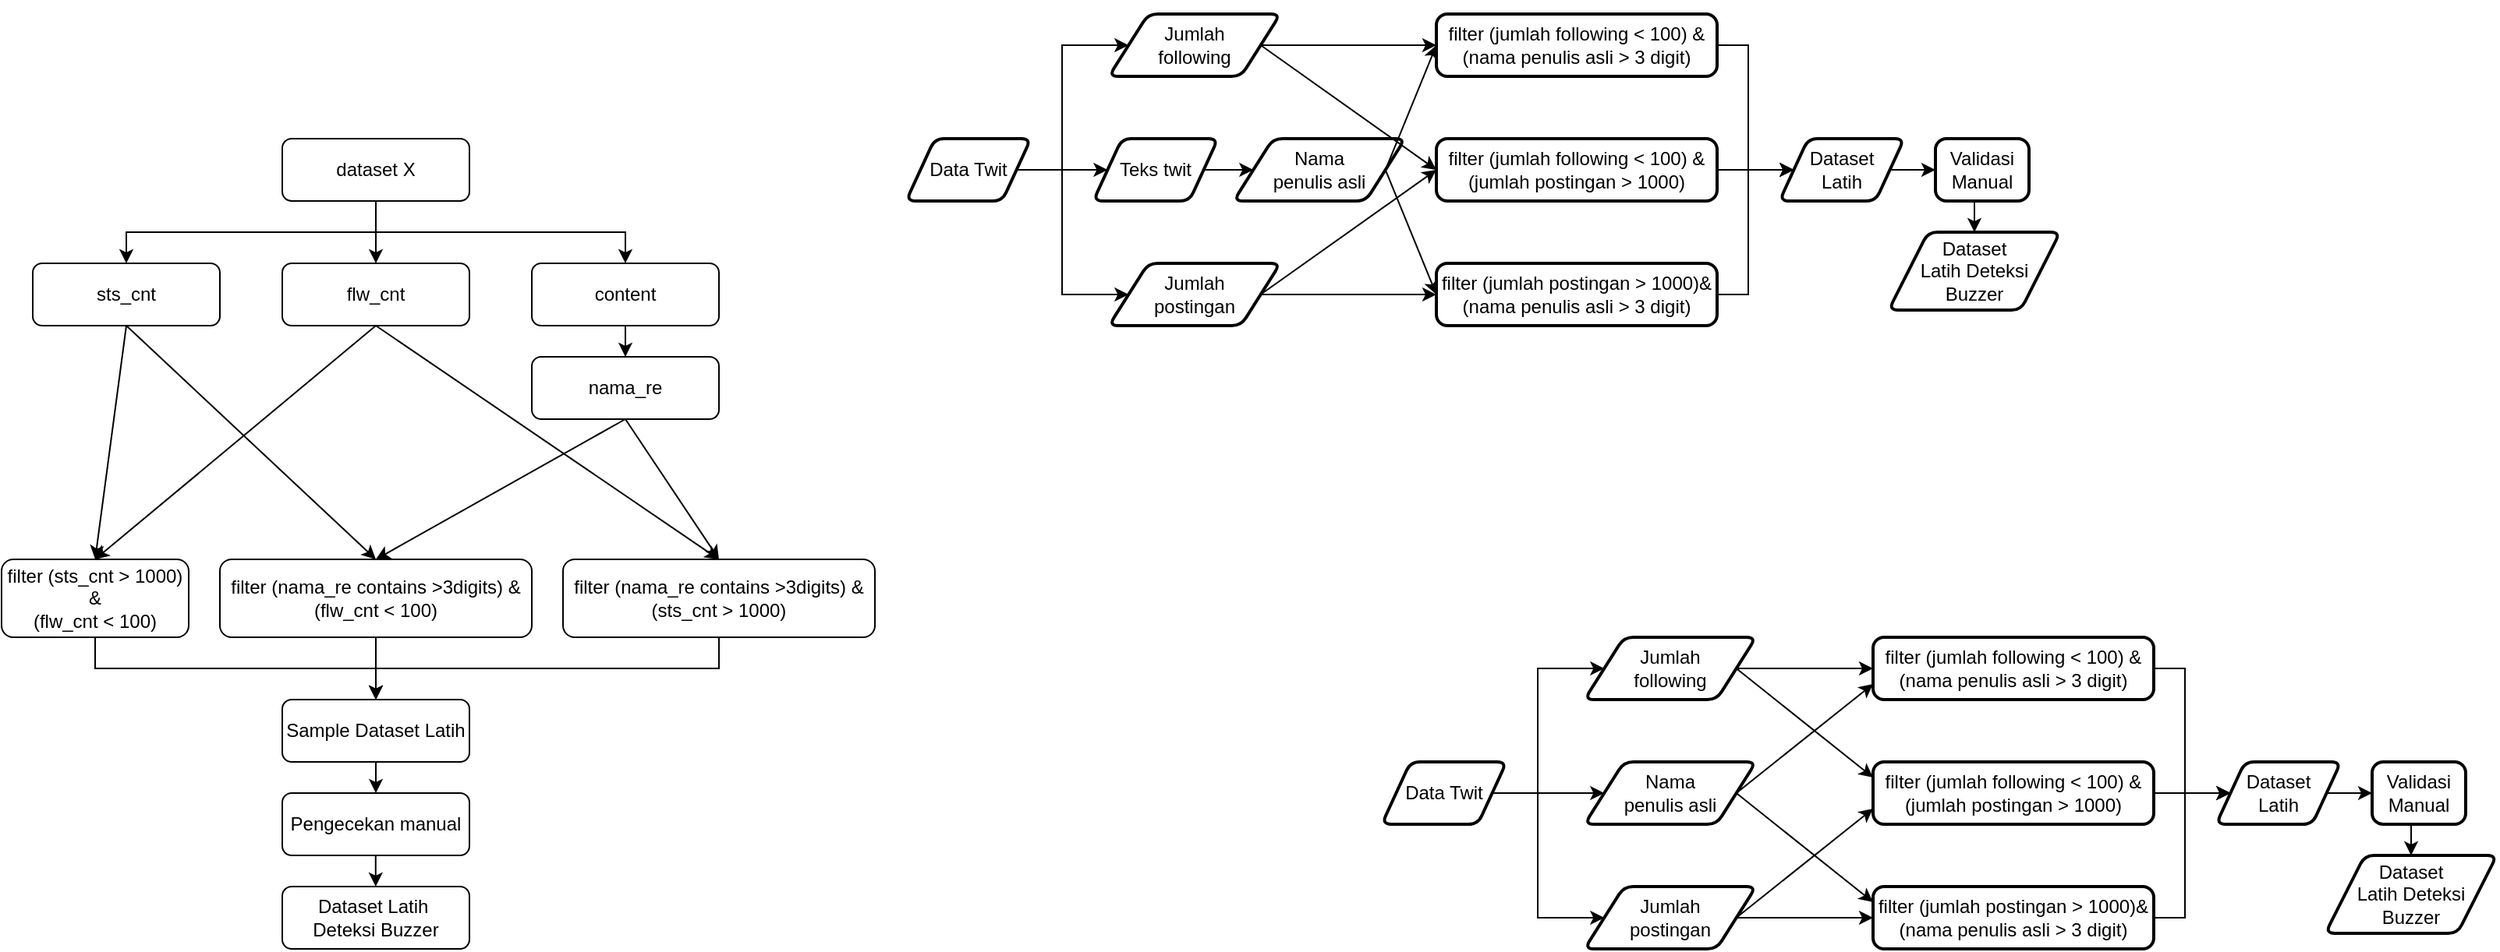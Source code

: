 <mxfile version="24.7.5">
  <diagram name="Page-1" id="p30NI1ViAgntARm7wmjN">
    <mxGraphModel grid="1" page="1" gridSize="10" guides="1" tooltips="1" connect="1" arrows="1" fold="1" pageScale="1" pageWidth="850" pageHeight="1100" math="0" shadow="0">
      <root>
        <mxCell id="0" />
        <mxCell id="1" parent="0" />
        <mxCell id="aUC6Q6Wzll9-7zqiY6J1-7" value="" style="edgeStyle=orthogonalEdgeStyle;rounded=0;orthogonalLoop=1;jettySize=auto;html=1;" edge="1" parent="1" source="aUC6Q6Wzll9-7zqiY6J1-1" target="aUC6Q6Wzll9-7zqiY6J1-4">
          <mxGeometry relative="1" as="geometry" />
        </mxCell>
        <mxCell id="aUC6Q6Wzll9-7zqiY6J1-1" value="dataset X" style="rounded=1;whiteSpace=wrap;html=1;" vertex="1" parent="1">
          <mxGeometry x="200" y="80" width="120" height="40" as="geometry" />
        </mxCell>
        <mxCell id="aUC6Q6Wzll9-7zqiY6J1-3" value="sts_cnt" style="rounded=1;whiteSpace=wrap;html=1;" vertex="1" parent="1">
          <mxGeometry x="40" y="160" width="120" height="40" as="geometry" />
        </mxCell>
        <mxCell id="aUC6Q6Wzll9-7zqiY6J1-4" value="flw_cnt" style="rounded=1;whiteSpace=wrap;html=1;" vertex="1" parent="1">
          <mxGeometry x="200" y="160" width="120" height="40" as="geometry" />
        </mxCell>
        <mxCell id="aUC6Q6Wzll9-7zqiY6J1-11" value="" style="edgeStyle=orthogonalEdgeStyle;rounded=0;orthogonalLoop=1;jettySize=auto;html=1;" edge="1" parent="1" source="aUC6Q6Wzll9-7zqiY6J1-5" target="aUC6Q6Wzll9-7zqiY6J1-6">
          <mxGeometry relative="1" as="geometry" />
        </mxCell>
        <mxCell id="aUC6Q6Wzll9-7zqiY6J1-5" value="content" style="rounded=1;whiteSpace=wrap;html=1;" vertex="1" parent="1">
          <mxGeometry x="360" y="160" width="120" height="40" as="geometry" />
        </mxCell>
        <mxCell id="aUC6Q6Wzll9-7zqiY6J1-6" value="nama_re" style="rounded=1;whiteSpace=wrap;html=1;" vertex="1" parent="1">
          <mxGeometry x="360" y="220" width="120" height="40" as="geometry" />
        </mxCell>
        <mxCell id="aUC6Q6Wzll9-7zqiY6J1-8" value="" style="endArrow=classic;html=1;rounded=0;exitX=0.5;exitY=1;exitDx=0;exitDy=0;entryX=0.5;entryY=0;entryDx=0;entryDy=0;" edge="1" parent="1" source="aUC6Q6Wzll9-7zqiY6J1-1" target="aUC6Q6Wzll9-7zqiY6J1-3">
          <mxGeometry width="50" height="50" relative="1" as="geometry">
            <mxPoint x="310" y="370" as="sourcePoint" />
            <mxPoint x="360" y="320" as="targetPoint" />
            <Array as="points">
              <mxPoint x="260" y="140" />
              <mxPoint x="100" y="140" />
            </Array>
          </mxGeometry>
        </mxCell>
        <mxCell id="aUC6Q6Wzll9-7zqiY6J1-10" value="" style="endArrow=classic;html=1;rounded=0;entryX=0.5;entryY=0;entryDx=0;entryDy=0;" edge="1" parent="1" target="aUC6Q6Wzll9-7zqiY6J1-5">
          <mxGeometry width="50" height="50" relative="1" as="geometry">
            <mxPoint x="260" y="120" as="sourcePoint" />
            <mxPoint x="110" y="170" as="targetPoint" />
            <Array as="points">
              <mxPoint x="260" y="140" />
              <mxPoint x="420" y="140" />
            </Array>
          </mxGeometry>
        </mxCell>
        <mxCell id="Q5uSWT1oFPIllIusk-IL-10" value="" style="edgeStyle=orthogonalEdgeStyle;rounded=0;orthogonalLoop=1;jettySize=auto;html=1;" edge="1" parent="1" source="aUC6Q6Wzll9-7zqiY6J1-14" target="Q5uSWT1oFPIllIusk-IL-9">
          <mxGeometry relative="1" as="geometry" />
        </mxCell>
        <mxCell id="aUC6Q6Wzll9-7zqiY6J1-14" value="&lt;div&gt;filter (nama_re contains &amp;gt;3digits) &amp;amp;&lt;/div&gt;&lt;div&gt;(flw_cnt &amp;lt; 100)&lt;br&gt;&lt;/div&gt;" style="rounded=1;whiteSpace=wrap;html=1;" vertex="1" parent="1">
          <mxGeometry x="160" y="350" width="200" height="50" as="geometry" />
        </mxCell>
        <mxCell id="aUC6Q6Wzll9-7zqiY6J1-15" value="&lt;div&gt;filter (sts_cnt &amp;gt; 1000) &amp;amp;&lt;/div&gt;&lt;div&gt;(flw_cnt &amp;lt; 100)&lt;br&gt;&lt;/div&gt;" style="rounded=1;whiteSpace=wrap;html=1;" vertex="1" parent="1">
          <mxGeometry x="20" y="350" width="120" height="50" as="geometry" />
        </mxCell>
        <mxCell id="aUC6Q6Wzll9-7zqiY6J1-16" value="&lt;div&gt;filter (nama_re contains &amp;gt;3digits) &amp;amp;&lt;/div&gt;&lt;div&gt;(sts_cnt &amp;gt; 1000)&lt;br&gt;&lt;/div&gt;" style="rounded=1;whiteSpace=wrap;html=1;" vertex="1" parent="1">
          <mxGeometry x="380" y="350" width="200" height="50" as="geometry" />
        </mxCell>
        <mxCell id="Q5uSWT1oFPIllIusk-IL-3" value="" style="endArrow=classic;html=1;rounded=0;entryX=0.5;entryY=0;entryDx=0;entryDy=0;" edge="1" parent="1" target="aUC6Q6Wzll9-7zqiY6J1-15">
          <mxGeometry width="50" height="50" relative="1" as="geometry">
            <mxPoint x="100" y="200" as="sourcePoint" />
            <mxPoint x="500" y="340" as="targetPoint" />
          </mxGeometry>
        </mxCell>
        <mxCell id="Q5uSWT1oFPIllIusk-IL-4" value="" style="endArrow=classic;html=1;rounded=0;exitX=0.5;exitY=1;exitDx=0;exitDy=0;entryX=0.5;entryY=0;entryDx=0;entryDy=0;" edge="1" parent="1" source="aUC6Q6Wzll9-7zqiY6J1-4" target="aUC6Q6Wzll9-7zqiY6J1-15">
          <mxGeometry width="50" height="50" relative="1" as="geometry">
            <mxPoint x="580" y="420" as="sourcePoint" />
            <mxPoint x="630" y="370" as="targetPoint" />
          </mxGeometry>
        </mxCell>
        <mxCell id="Q5uSWT1oFPIllIusk-IL-5" value="" style="endArrow=classic;html=1;rounded=0;exitX=0.5;exitY=1;exitDx=0;exitDy=0;entryX=0.5;entryY=0;entryDx=0;entryDy=0;" edge="1" parent="1" source="aUC6Q6Wzll9-7zqiY6J1-6" target="aUC6Q6Wzll9-7zqiY6J1-16">
          <mxGeometry width="50" height="50" relative="1" as="geometry">
            <mxPoint x="630" y="410" as="sourcePoint" />
            <mxPoint x="680" y="360" as="targetPoint" />
          </mxGeometry>
        </mxCell>
        <mxCell id="Q5uSWT1oFPIllIusk-IL-6" value="" style="endArrow=classic;html=1;rounded=0;exitX=0.5;exitY=1;exitDx=0;exitDy=0;entryX=0.5;entryY=0;entryDx=0;entryDy=0;" edge="1" parent="1" source="aUC6Q6Wzll9-7zqiY6J1-6" target="aUC6Q6Wzll9-7zqiY6J1-14">
          <mxGeometry width="50" height="50" relative="1" as="geometry">
            <mxPoint x="430" y="270" as="sourcePoint" />
            <mxPoint x="590" y="330" as="targetPoint" />
          </mxGeometry>
        </mxCell>
        <mxCell id="Q5uSWT1oFPIllIusk-IL-7" value="" style="endArrow=classic;html=1;rounded=0;exitX=0.5;exitY=1;exitDx=0;exitDy=0;entryX=0.5;entryY=0;entryDx=0;entryDy=0;" edge="1" parent="1" source="aUC6Q6Wzll9-7zqiY6J1-3" target="aUC6Q6Wzll9-7zqiY6J1-14">
          <mxGeometry width="50" height="50" relative="1" as="geometry">
            <mxPoint x="640" y="390" as="sourcePoint" />
            <mxPoint x="220" y="300" as="targetPoint" />
          </mxGeometry>
        </mxCell>
        <mxCell id="Q5uSWT1oFPIllIusk-IL-8" value="" style="endArrow=classic;html=1;rounded=0;exitX=0.5;exitY=1;exitDx=0;exitDy=0;entryX=0.5;entryY=0;entryDx=0;entryDy=0;" edge="1" parent="1" source="aUC6Q6Wzll9-7zqiY6J1-4" target="aUC6Q6Wzll9-7zqiY6J1-16">
          <mxGeometry width="50" height="50" relative="1" as="geometry">
            <mxPoint x="640" y="390" as="sourcePoint" />
            <mxPoint x="690" y="340" as="targetPoint" />
          </mxGeometry>
        </mxCell>
        <mxCell id="Q5uSWT1oFPIllIusk-IL-9" value="Sample Dataset Latih" style="rounded=1;whiteSpace=wrap;html=1;" vertex="1" parent="1">
          <mxGeometry x="200" y="440" width="120" height="40" as="geometry" />
        </mxCell>
        <mxCell id="Q5uSWT1oFPIllIusk-IL-11" value="" style="endArrow=classic;html=1;rounded=0;exitX=0.5;exitY=1;exitDx=0;exitDy=0;entryX=0.5;entryY=0;entryDx=0;entryDy=0;" edge="1" parent="1" source="aUC6Q6Wzll9-7zqiY6J1-15" target="Q5uSWT1oFPIllIusk-IL-9">
          <mxGeometry width="50" height="50" relative="1" as="geometry">
            <mxPoint x="470" y="410" as="sourcePoint" />
            <mxPoint x="520" y="360" as="targetPoint" />
            <Array as="points">
              <mxPoint x="80" y="420" />
              <mxPoint x="260" y="420" />
            </Array>
          </mxGeometry>
        </mxCell>
        <mxCell id="Q5uSWT1oFPIllIusk-IL-12" value="" style="endArrow=classic;html=1;rounded=0;exitX=0.5;exitY=1;exitDx=0;exitDy=0;entryX=0.5;entryY=0;entryDx=0;entryDy=0;" edge="1" parent="1" source="aUC6Q6Wzll9-7zqiY6J1-16" target="Q5uSWT1oFPIllIusk-IL-9">
          <mxGeometry width="50" height="50" relative="1" as="geometry">
            <mxPoint x="360" y="480" as="sourcePoint" />
            <mxPoint x="410" y="430" as="targetPoint" />
            <Array as="points">
              <mxPoint x="480" y="420" />
              <mxPoint x="260" y="420" />
            </Array>
          </mxGeometry>
        </mxCell>
        <mxCell id="Q5uSWT1oFPIllIusk-IL-13" value="Pengecekan manual" style="rounded=1;whiteSpace=wrap;html=1;" vertex="1" parent="1">
          <mxGeometry x="200" y="500" width="120" height="40" as="geometry" />
        </mxCell>
        <mxCell id="Q5uSWT1oFPIllIusk-IL-14" value="&lt;div&gt;Dataset Latih&amp;nbsp;&lt;/div&gt;&lt;div&gt;Deteksi Buzzer&lt;/div&gt;" style="rounded=1;whiteSpace=wrap;html=1;" vertex="1" parent="1">
          <mxGeometry x="200" y="560" width="120" height="40" as="geometry" />
        </mxCell>
        <mxCell id="Q5uSWT1oFPIllIusk-IL-16" value="" style="endArrow=classic;html=1;rounded=0;exitX=0.5;exitY=1;exitDx=0;exitDy=0;entryX=0.5;entryY=0;entryDx=0;entryDy=0;" edge="1" parent="1" source="Q5uSWT1oFPIllIusk-IL-9" target="Q5uSWT1oFPIllIusk-IL-13">
          <mxGeometry width="50" height="50" relative="1" as="geometry">
            <mxPoint x="290" y="540" as="sourcePoint" />
            <mxPoint x="340" y="490" as="targetPoint" />
          </mxGeometry>
        </mxCell>
        <mxCell id="Q5uSWT1oFPIllIusk-IL-17" value="" style="endArrow=classic;html=1;rounded=0;exitX=0.5;exitY=1;exitDx=0;exitDy=0;entryX=0.5;entryY=0;entryDx=0;entryDy=0;" edge="1" parent="1">
          <mxGeometry width="50" height="50" relative="1" as="geometry">
            <mxPoint x="259.88" y="540" as="sourcePoint" />
            <mxPoint x="259.88" y="560" as="targetPoint" />
          </mxGeometry>
        </mxCell>
        <mxCell id="q4nBlOnI2OoERigNED5n-14" value="" style="edgeStyle=orthogonalEdgeStyle;rounded=0;orthogonalLoop=1;jettySize=auto;html=1;" edge="1" parent="1" source="q4nBlOnI2OoERigNED5n-1" target="q4nBlOnI2OoERigNED5n-5">
          <mxGeometry relative="1" as="geometry" />
        </mxCell>
        <mxCell id="q4nBlOnI2OoERigNED5n-1" value="Data Twit" style="shape=parallelogram;html=1;strokeWidth=2;perimeter=parallelogramPerimeter;whiteSpace=wrap;rounded=1;arcSize=12;size=0.23;" vertex="1" parent="1">
          <mxGeometry x="600" y="80" width="80" height="40" as="geometry" />
        </mxCell>
        <mxCell id="q4nBlOnI2OoERigNED5n-2" value="Jumlah&lt;br&gt;following" style="shape=parallelogram;html=1;strokeWidth=2;perimeter=parallelogramPerimeter;whiteSpace=wrap;rounded=1;arcSize=12;size=0.23;" vertex="1" parent="1">
          <mxGeometry x="730" width="110" height="40" as="geometry" />
        </mxCell>
        <mxCell id="q4nBlOnI2OoERigNED5n-21" style="edgeStyle=orthogonalEdgeStyle;rounded=0;orthogonalLoop=1;jettySize=auto;html=1;exitX=1;exitY=0.5;exitDx=0;exitDy=0;entryX=0;entryY=0.5;entryDx=0;entryDy=0;" edge="1" parent="1" source="q4nBlOnI2OoERigNED5n-5" target="q4nBlOnI2OoERigNED5n-7">
          <mxGeometry relative="1" as="geometry" />
        </mxCell>
        <mxCell id="q4nBlOnI2OoERigNED5n-5" value="Teks twit" style="shape=parallelogram;html=1;strokeWidth=2;perimeter=parallelogramPerimeter;whiteSpace=wrap;rounded=1;arcSize=12;size=0.23;" vertex="1" parent="1">
          <mxGeometry x="720" y="80" width="80" height="40" as="geometry" />
        </mxCell>
        <mxCell id="q4nBlOnI2OoERigNED5n-6" value="Jumlah&lt;br&gt;postingan" style="shape=parallelogram;html=1;strokeWidth=2;perimeter=parallelogramPerimeter;whiteSpace=wrap;rounded=1;arcSize=12;size=0.23;" vertex="1" parent="1">
          <mxGeometry x="730" y="160" width="110" height="40" as="geometry" />
        </mxCell>
        <mxCell id="q4nBlOnI2OoERigNED5n-7" value="Nama &lt;br&gt;penulis asli" style="shape=parallelogram;html=1;strokeWidth=2;perimeter=parallelogramPerimeter;whiteSpace=wrap;rounded=1;arcSize=12;size=0.23;" vertex="1" parent="1">
          <mxGeometry x="810" y="80" width="110" height="40" as="geometry" />
        </mxCell>
        <mxCell id="q4nBlOnI2OoERigNED5n-33" style="edgeStyle=orthogonalEdgeStyle;rounded=0;orthogonalLoop=1;jettySize=auto;html=1;exitX=1;exitY=0.5;exitDx=0;exitDy=0;entryX=0;entryY=0.5;entryDx=0;entryDy=0;" edge="1" parent="1" source="q4nBlOnI2OoERigNED5n-13" target="q4nBlOnI2OoERigNED5n-32">
          <mxGeometry relative="1" as="geometry">
            <Array as="points">
              <mxPoint x="1140" y="20" />
              <mxPoint x="1140" y="100" />
            </Array>
          </mxGeometry>
        </mxCell>
        <mxCell id="q4nBlOnI2OoERigNED5n-13" value="&lt;br&gt;&lt;div&gt;filter&amp;nbsp;(jumlah following &amp;lt; 100) &amp;amp; (nama penulis asli &amp;gt; 3 digit)&lt;br&gt;&lt;br&gt;&lt;/div&gt;" style="rounded=1;whiteSpace=wrap;html=1;absoluteArcSize=1;arcSize=14;strokeWidth=2;" vertex="1" parent="1">
          <mxGeometry x="940" width="180" height="40" as="geometry" />
        </mxCell>
        <mxCell id="q4nBlOnI2OoERigNED5n-15" style="edgeStyle=orthogonalEdgeStyle;rounded=0;orthogonalLoop=1;jettySize=auto;html=1;exitX=1;exitY=0.5;exitDx=0;exitDy=0;entryX=0;entryY=0.5;entryDx=0;entryDy=0;" edge="1" parent="1" source="q4nBlOnI2OoERigNED5n-1" target="q4nBlOnI2OoERigNED5n-2">
          <mxGeometry relative="1" as="geometry">
            <Array as="points">
              <mxPoint x="700" y="100" />
              <mxPoint x="700" y="20" />
            </Array>
          </mxGeometry>
        </mxCell>
        <mxCell id="q4nBlOnI2OoERigNED5n-16" style="edgeStyle=orthogonalEdgeStyle;rounded=0;orthogonalLoop=1;jettySize=auto;html=1;exitX=1;exitY=0.5;exitDx=0;exitDy=0;entryX=0;entryY=0.5;entryDx=0;entryDy=0;" edge="1" parent="1" source="q4nBlOnI2OoERigNED5n-1" target="q4nBlOnI2OoERigNED5n-6">
          <mxGeometry relative="1" as="geometry">
            <Array as="points">
              <mxPoint x="700" y="100" />
              <mxPoint x="700" y="180" />
            </Array>
          </mxGeometry>
        </mxCell>
        <mxCell id="q4nBlOnI2OoERigNED5n-34" value="" style="edgeStyle=orthogonalEdgeStyle;rounded=0;orthogonalLoop=1;jettySize=auto;html=1;" edge="1" parent="1" source="q4nBlOnI2OoERigNED5n-19" target="q4nBlOnI2OoERigNED5n-32">
          <mxGeometry relative="1" as="geometry" />
        </mxCell>
        <mxCell id="q4nBlOnI2OoERigNED5n-19" value="&lt;br&gt;&lt;div&gt;filter (jumlah following &amp;lt; 100) &amp;amp;&lt;/div&gt;&lt;div&gt;(jumlah postingan &amp;gt; 1000)&lt;/div&gt;&lt;div&gt;&lt;br&gt;&lt;/div&gt;" style="rounded=1;whiteSpace=wrap;html=1;absoluteArcSize=1;arcSize=14;strokeWidth=2;" vertex="1" parent="1">
          <mxGeometry x="940" y="80" width="180" height="40" as="geometry" />
        </mxCell>
        <mxCell id="q4nBlOnI2OoERigNED5n-35" style="edgeStyle=orthogonalEdgeStyle;rounded=0;orthogonalLoop=1;jettySize=auto;html=1;exitX=1;exitY=0.5;exitDx=0;exitDy=0;entryX=0;entryY=0.5;entryDx=0;entryDy=0;" edge="1" parent="1" source="q4nBlOnI2OoERigNED5n-20" target="q4nBlOnI2OoERigNED5n-32">
          <mxGeometry relative="1" as="geometry">
            <Array as="points">
              <mxPoint x="1140" y="180" />
              <mxPoint x="1140" y="100" />
            </Array>
          </mxGeometry>
        </mxCell>
        <mxCell id="q4nBlOnI2OoERigNED5n-20" value="&lt;div&gt;filter&amp;nbsp;&lt;span style=&quot;background-color: initial;&quot;&gt;(jumlah postingan &amp;gt; 1000)&amp;amp;&lt;/span&gt;&lt;/div&gt;&lt;div&gt;(nama penulis asli &amp;gt; 3 digit)&lt;/div&gt;" style="rounded=1;whiteSpace=wrap;html=1;absoluteArcSize=1;arcSize=14;strokeWidth=2;" vertex="1" parent="1">
          <mxGeometry x="940" y="160" width="180" height="40" as="geometry" />
        </mxCell>
        <mxCell id="q4nBlOnI2OoERigNED5n-22" value="" style="endArrow=classic;html=1;rounded=0;entryX=0;entryY=0.5;entryDx=0;entryDy=0;exitX=1;exitY=0.5;exitDx=0;exitDy=0;" edge="1" parent="1" source="q4nBlOnI2OoERigNED5n-7" target="q4nBlOnI2OoERigNED5n-13">
          <mxGeometry width="50" height="50" relative="1" as="geometry">
            <mxPoint x="860" y="110" as="sourcePoint" />
            <mxPoint x="910" y="60" as="targetPoint" />
          </mxGeometry>
        </mxCell>
        <mxCell id="q4nBlOnI2OoERigNED5n-23" value="" style="endArrow=classic;html=1;rounded=0;entryX=0;entryY=0.5;entryDx=0;entryDy=0;exitX=1;exitY=0.5;exitDx=0;exitDy=0;" edge="1" parent="1" source="q4nBlOnI2OoERigNED5n-7" target="q4nBlOnI2OoERigNED5n-20">
          <mxGeometry width="50" height="50" relative="1" as="geometry">
            <mxPoint x="921" y="110" as="sourcePoint" />
            <mxPoint x="990" y="30" as="targetPoint" />
          </mxGeometry>
        </mxCell>
        <mxCell id="q4nBlOnI2OoERigNED5n-24" value="" style="endArrow=classic;html=1;rounded=0;entryX=0;entryY=0.5;entryDx=0;entryDy=0;exitX=1;exitY=0.5;exitDx=0;exitDy=0;" edge="1" parent="1" source="q4nBlOnI2OoERigNED5n-2" target="q4nBlOnI2OoERigNED5n-13">
          <mxGeometry width="50" height="50" relative="1" as="geometry">
            <mxPoint x="921" y="110" as="sourcePoint" />
            <mxPoint x="990" y="30" as="targetPoint" />
          </mxGeometry>
        </mxCell>
        <mxCell id="q4nBlOnI2OoERigNED5n-25" value="" style="endArrow=classic;html=1;rounded=0;exitX=1;exitY=0.5;exitDx=0;exitDy=0;entryX=0;entryY=0.5;entryDx=0;entryDy=0;" edge="1" parent="1" source="q4nBlOnI2OoERigNED5n-6" target="q4nBlOnI2OoERigNED5n-20">
          <mxGeometry width="50" height="50" relative="1" as="geometry">
            <mxPoint x="831" y="179.74" as="sourcePoint" />
            <mxPoint x="950" y="180" as="targetPoint" />
          </mxGeometry>
        </mxCell>
        <mxCell id="q4nBlOnI2OoERigNED5n-26" value="" style="endArrow=classic;html=1;rounded=0;entryX=0;entryY=0.5;entryDx=0;entryDy=0;exitX=1;exitY=0.5;exitDx=0;exitDy=0;" edge="1" parent="1" source="q4nBlOnI2OoERigNED5n-2" target="q4nBlOnI2OoERigNED5n-19">
          <mxGeometry width="50" height="50" relative="1" as="geometry">
            <mxPoint x="841" y="30" as="sourcePoint" />
            <mxPoint x="990" y="30" as="targetPoint" />
          </mxGeometry>
        </mxCell>
        <mxCell id="q4nBlOnI2OoERigNED5n-27" value="" style="endArrow=classic;html=1;rounded=0;entryX=0;entryY=0.5;entryDx=0;entryDy=0;exitX=1;exitY=0.5;exitDx=0;exitDy=0;" edge="1" parent="1" source="q4nBlOnI2OoERigNED5n-6" target="q4nBlOnI2OoERigNED5n-19">
          <mxGeometry width="50" height="50" relative="1" as="geometry">
            <mxPoint x="841" y="30" as="sourcePoint" />
            <mxPoint x="990" y="110" as="targetPoint" />
          </mxGeometry>
        </mxCell>
        <mxCell id="q4nBlOnI2OoERigNED5n-28" value="&lt;div&gt;Dataset&lt;/div&gt;&lt;div&gt;Latih Deteksi Buzzer&lt;br&gt;&lt;/div&gt;" style="shape=parallelogram;html=1;strokeWidth=2;perimeter=parallelogramPerimeter;whiteSpace=wrap;rounded=1;arcSize=12;size=0.23;" vertex="1" parent="1">
          <mxGeometry x="1230" y="140" width="110" height="50" as="geometry" />
        </mxCell>
        <mxCell id="q4nBlOnI2OoERigNED5n-37" style="edgeStyle=orthogonalEdgeStyle;rounded=0;orthogonalLoop=1;jettySize=auto;html=1;exitX=0.5;exitY=1;exitDx=0;exitDy=0;entryX=0.5;entryY=0;entryDx=0;entryDy=0;" edge="1" parent="1" source="q4nBlOnI2OoERigNED5n-31" target="q4nBlOnI2OoERigNED5n-28">
          <mxGeometry relative="1" as="geometry" />
        </mxCell>
        <mxCell id="q4nBlOnI2OoERigNED5n-31" value="Validasi Manual" style="rounded=1;whiteSpace=wrap;html=1;absoluteArcSize=1;arcSize=14;strokeWidth=2;" vertex="1" parent="1">
          <mxGeometry x="1260" y="80" width="60" height="40" as="geometry" />
        </mxCell>
        <mxCell id="q4nBlOnI2OoERigNED5n-36" style="edgeStyle=orthogonalEdgeStyle;rounded=0;orthogonalLoop=1;jettySize=auto;html=1;exitX=1;exitY=0.5;exitDx=0;exitDy=0;entryX=0;entryY=0.5;entryDx=0;entryDy=0;" edge="1" parent="1" source="q4nBlOnI2OoERigNED5n-32" target="q4nBlOnI2OoERigNED5n-31">
          <mxGeometry relative="1" as="geometry" />
        </mxCell>
        <mxCell id="q4nBlOnI2OoERigNED5n-32" value="&lt;div&gt;Dataset&lt;/div&gt;&lt;div&gt;Latih&lt;/div&gt;" style="shape=parallelogram;html=1;strokeWidth=2;perimeter=parallelogramPerimeter;whiteSpace=wrap;rounded=1;arcSize=12;size=0.23;" vertex="1" parent="1">
          <mxGeometry x="1160" y="80" width="80" height="40" as="geometry" />
        </mxCell>
        <mxCell id="rsWuSl79wtDQQIGEZhMW-1" value="" style="edgeStyle=orthogonalEdgeStyle;rounded=0;orthogonalLoop=1;jettySize=auto;html=1;entryX=0;entryY=0.5;entryDx=0;entryDy=0;" edge="1" parent="1" source="rsWuSl79wtDQQIGEZhMW-2" target="rsWuSl79wtDQQIGEZhMW-7">
          <mxGeometry relative="1" as="geometry">
            <mxPoint x="1034.2" y="500" as="targetPoint" />
          </mxGeometry>
        </mxCell>
        <mxCell id="rsWuSl79wtDQQIGEZhMW-2" value="Data Twit" style="shape=parallelogram;html=1;strokeWidth=2;perimeter=parallelogramPerimeter;whiteSpace=wrap;rounded=1;arcSize=12;size=0.23;" vertex="1" parent="1">
          <mxGeometry x="905" y="480" width="80" height="40" as="geometry" />
        </mxCell>
        <mxCell id="rsWuSl79wtDQQIGEZhMW-3" value="Jumlah&lt;br&gt;following" style="shape=parallelogram;html=1;strokeWidth=2;perimeter=parallelogramPerimeter;whiteSpace=wrap;rounded=1;arcSize=12;size=0.23;" vertex="1" parent="1">
          <mxGeometry x="1035" y="400" width="110" height="40" as="geometry" />
        </mxCell>
        <mxCell id="rsWuSl79wtDQQIGEZhMW-6" value="Jumlah&lt;br&gt;postingan" style="shape=parallelogram;html=1;strokeWidth=2;perimeter=parallelogramPerimeter;whiteSpace=wrap;rounded=1;arcSize=12;size=0.23;" vertex="1" parent="1">
          <mxGeometry x="1035" y="560" width="110" height="40" as="geometry" />
        </mxCell>
        <mxCell id="rsWuSl79wtDQQIGEZhMW-7" value="Nama &lt;br&gt;penulis asli" style="shape=parallelogram;html=1;strokeWidth=2;perimeter=parallelogramPerimeter;whiteSpace=wrap;rounded=1;arcSize=12;size=0.23;" vertex="1" parent="1">
          <mxGeometry x="1035" y="480" width="110" height="40" as="geometry" />
        </mxCell>
        <mxCell id="rsWuSl79wtDQQIGEZhMW-8" style="edgeStyle=orthogonalEdgeStyle;rounded=0;orthogonalLoop=1;jettySize=auto;html=1;exitX=1;exitY=0.5;exitDx=0;exitDy=0;entryX=0;entryY=0.5;entryDx=0;entryDy=0;" edge="1" parent="1" source="rsWuSl79wtDQQIGEZhMW-9" target="rsWuSl79wtDQQIGEZhMW-26">
          <mxGeometry relative="1" as="geometry">
            <Array as="points">
              <mxPoint x="1420" y="420" />
              <mxPoint x="1420" y="500" />
            </Array>
          </mxGeometry>
        </mxCell>
        <mxCell id="rsWuSl79wtDQQIGEZhMW-9" value="&lt;br&gt;&lt;div&gt;filter&amp;nbsp;(jumlah following &amp;lt; 100) &amp;amp; (nama penulis asli &amp;gt; 3 digit)&lt;br&gt;&lt;br&gt;&lt;/div&gt;" style="rounded=1;whiteSpace=wrap;html=1;absoluteArcSize=1;arcSize=14;strokeWidth=2;" vertex="1" parent="1">
          <mxGeometry x="1220" y="400" width="180" height="40" as="geometry" />
        </mxCell>
        <mxCell id="rsWuSl79wtDQQIGEZhMW-10" style="edgeStyle=orthogonalEdgeStyle;rounded=0;orthogonalLoop=1;jettySize=auto;html=1;exitX=1;exitY=0.5;exitDx=0;exitDy=0;entryX=0;entryY=0.5;entryDx=0;entryDy=0;" edge="1" parent="1" source="rsWuSl79wtDQQIGEZhMW-2" target="rsWuSl79wtDQQIGEZhMW-3">
          <mxGeometry relative="1" as="geometry">
            <Array as="points">
              <mxPoint x="1005" y="500" />
              <mxPoint x="1005" y="420" />
            </Array>
          </mxGeometry>
        </mxCell>
        <mxCell id="rsWuSl79wtDQQIGEZhMW-11" style="edgeStyle=orthogonalEdgeStyle;rounded=0;orthogonalLoop=1;jettySize=auto;html=1;exitX=1;exitY=0.5;exitDx=0;exitDy=0;entryX=0;entryY=0.5;entryDx=0;entryDy=0;" edge="1" parent="1" source="rsWuSl79wtDQQIGEZhMW-2" target="rsWuSl79wtDQQIGEZhMW-6">
          <mxGeometry relative="1" as="geometry">
            <Array as="points">
              <mxPoint x="1005" y="500" />
              <mxPoint x="1005" y="580" />
            </Array>
          </mxGeometry>
        </mxCell>
        <mxCell id="rsWuSl79wtDQQIGEZhMW-12" value="" style="edgeStyle=orthogonalEdgeStyle;rounded=0;orthogonalLoop=1;jettySize=auto;html=1;" edge="1" parent="1" source="rsWuSl79wtDQQIGEZhMW-13" target="rsWuSl79wtDQQIGEZhMW-26">
          <mxGeometry relative="1" as="geometry" />
        </mxCell>
        <mxCell id="rsWuSl79wtDQQIGEZhMW-13" value="&lt;br&gt;&lt;div&gt;filter (jumlah following &amp;lt; 100) &amp;amp;&lt;/div&gt;&lt;div&gt;(jumlah postingan &amp;gt; 1000)&lt;/div&gt;&lt;div&gt;&lt;br&gt;&lt;/div&gt;" style="rounded=1;whiteSpace=wrap;html=1;absoluteArcSize=1;arcSize=14;strokeWidth=2;" vertex="1" parent="1">
          <mxGeometry x="1220" y="480" width="180" height="40" as="geometry" />
        </mxCell>
        <mxCell id="rsWuSl79wtDQQIGEZhMW-14" style="edgeStyle=orthogonalEdgeStyle;rounded=0;orthogonalLoop=1;jettySize=auto;html=1;exitX=1;exitY=0.5;exitDx=0;exitDy=0;entryX=0;entryY=0.5;entryDx=0;entryDy=0;" edge="1" parent="1" source="rsWuSl79wtDQQIGEZhMW-15" target="rsWuSl79wtDQQIGEZhMW-26">
          <mxGeometry relative="1" as="geometry">
            <Array as="points">
              <mxPoint x="1420" y="580" />
              <mxPoint x="1420" y="500" />
            </Array>
          </mxGeometry>
        </mxCell>
        <mxCell id="rsWuSl79wtDQQIGEZhMW-15" value="&lt;div&gt;filter&amp;nbsp;&lt;span style=&quot;background-color: initial;&quot;&gt;(jumlah postingan &amp;gt; 1000)&amp;amp;&lt;/span&gt;&lt;/div&gt;&lt;div&gt;(nama penulis asli &amp;gt; 3 digit)&lt;/div&gt;" style="rounded=1;whiteSpace=wrap;html=1;absoluteArcSize=1;arcSize=14;strokeWidth=2;" vertex="1" parent="1">
          <mxGeometry x="1220" y="560" width="180" height="40" as="geometry" />
        </mxCell>
        <mxCell id="rsWuSl79wtDQQIGEZhMW-16" value="" style="endArrow=classic;html=1;rounded=0;entryX=0;entryY=0.75;entryDx=0;entryDy=0;exitX=1;exitY=0.5;exitDx=0;exitDy=0;" edge="1" parent="1" source="rsWuSl79wtDQQIGEZhMW-7" target="rsWuSl79wtDQQIGEZhMW-9">
          <mxGeometry width="50" height="50" relative="1" as="geometry">
            <mxPoint x="1165" y="510" as="sourcePoint" />
            <mxPoint x="1215" y="460" as="targetPoint" />
          </mxGeometry>
        </mxCell>
        <mxCell id="rsWuSl79wtDQQIGEZhMW-17" value="" style="endArrow=classic;html=1;rounded=0;entryX=0;entryY=0.25;entryDx=0;entryDy=0;exitX=1;exitY=0.5;exitDx=0;exitDy=0;" edge="1" parent="1" source="rsWuSl79wtDQQIGEZhMW-7" target="rsWuSl79wtDQQIGEZhMW-15">
          <mxGeometry width="50" height="50" relative="1" as="geometry">
            <mxPoint x="1226" y="510" as="sourcePoint" />
            <mxPoint x="1295" y="430" as="targetPoint" />
          </mxGeometry>
        </mxCell>
        <mxCell id="rsWuSl79wtDQQIGEZhMW-18" value="" style="endArrow=classic;html=1;rounded=0;entryX=0;entryY=0.5;entryDx=0;entryDy=0;exitX=1;exitY=0.5;exitDx=0;exitDy=0;" edge="1" parent="1" source="rsWuSl79wtDQQIGEZhMW-3" target="rsWuSl79wtDQQIGEZhMW-9">
          <mxGeometry width="50" height="50" relative="1" as="geometry">
            <mxPoint x="1226" y="510" as="sourcePoint" />
            <mxPoint x="1295" y="430" as="targetPoint" />
          </mxGeometry>
        </mxCell>
        <mxCell id="rsWuSl79wtDQQIGEZhMW-19" value="" style="endArrow=classic;html=1;rounded=0;exitX=1;exitY=0.5;exitDx=0;exitDy=0;entryX=0;entryY=0.5;entryDx=0;entryDy=0;" edge="1" parent="1" source="rsWuSl79wtDQQIGEZhMW-6" target="rsWuSl79wtDQQIGEZhMW-15">
          <mxGeometry width="50" height="50" relative="1" as="geometry">
            <mxPoint x="1136" y="579.74" as="sourcePoint" />
            <mxPoint x="1255" y="580" as="targetPoint" />
          </mxGeometry>
        </mxCell>
        <mxCell id="rsWuSl79wtDQQIGEZhMW-20" value="" style="endArrow=classic;html=1;rounded=0;entryX=0;entryY=0.25;entryDx=0;entryDy=0;exitX=1;exitY=0.5;exitDx=0;exitDy=0;" edge="1" parent="1" source="rsWuSl79wtDQQIGEZhMW-3" target="rsWuSl79wtDQQIGEZhMW-13">
          <mxGeometry width="50" height="50" relative="1" as="geometry">
            <mxPoint x="1146" y="430" as="sourcePoint" />
            <mxPoint x="1295" y="430" as="targetPoint" />
          </mxGeometry>
        </mxCell>
        <mxCell id="rsWuSl79wtDQQIGEZhMW-21" value="" style="endArrow=classic;html=1;rounded=0;entryX=0;entryY=0.75;entryDx=0;entryDy=0;exitX=1;exitY=0.5;exitDx=0;exitDy=0;" edge="1" parent="1" source="rsWuSl79wtDQQIGEZhMW-6" target="rsWuSl79wtDQQIGEZhMW-13">
          <mxGeometry width="50" height="50" relative="1" as="geometry">
            <mxPoint x="1146" y="430" as="sourcePoint" />
            <mxPoint x="1295" y="510" as="targetPoint" />
          </mxGeometry>
        </mxCell>
        <mxCell id="rsWuSl79wtDQQIGEZhMW-22" value="&lt;div&gt;Dataset&lt;/div&gt;&lt;div&gt;Latih Deteksi Buzzer&lt;br&gt;&lt;/div&gt;" style="shape=parallelogram;html=1;strokeWidth=2;perimeter=parallelogramPerimeter;whiteSpace=wrap;rounded=1;arcSize=12;size=0.23;" vertex="1" parent="1">
          <mxGeometry x="1510" y="540" width="110" height="50" as="geometry" />
        </mxCell>
        <mxCell id="rsWuSl79wtDQQIGEZhMW-23" style="edgeStyle=orthogonalEdgeStyle;rounded=0;orthogonalLoop=1;jettySize=auto;html=1;exitX=0.5;exitY=1;exitDx=0;exitDy=0;entryX=0.5;entryY=0;entryDx=0;entryDy=0;" edge="1" parent="1" source="rsWuSl79wtDQQIGEZhMW-24" target="rsWuSl79wtDQQIGEZhMW-22">
          <mxGeometry relative="1" as="geometry" />
        </mxCell>
        <mxCell id="rsWuSl79wtDQQIGEZhMW-24" value="Validasi Manual" style="rounded=1;whiteSpace=wrap;html=1;absoluteArcSize=1;arcSize=14;strokeWidth=2;" vertex="1" parent="1">
          <mxGeometry x="1540" y="480" width="60" height="40" as="geometry" />
        </mxCell>
        <mxCell id="rsWuSl79wtDQQIGEZhMW-25" style="edgeStyle=orthogonalEdgeStyle;rounded=0;orthogonalLoop=1;jettySize=auto;html=1;exitX=1;exitY=0.5;exitDx=0;exitDy=0;entryX=0;entryY=0.5;entryDx=0;entryDy=0;" edge="1" parent="1" source="rsWuSl79wtDQQIGEZhMW-26" target="rsWuSl79wtDQQIGEZhMW-24">
          <mxGeometry relative="1" as="geometry" />
        </mxCell>
        <mxCell id="rsWuSl79wtDQQIGEZhMW-26" value="&lt;div&gt;Dataset&lt;/div&gt;&lt;div&gt;Latih&lt;/div&gt;" style="shape=parallelogram;html=1;strokeWidth=2;perimeter=parallelogramPerimeter;whiteSpace=wrap;rounded=1;arcSize=12;size=0.23;" vertex="1" parent="1">
          <mxGeometry x="1440" y="480" width="80" height="40" as="geometry" />
        </mxCell>
      </root>
    </mxGraphModel>
  </diagram>
</mxfile>
